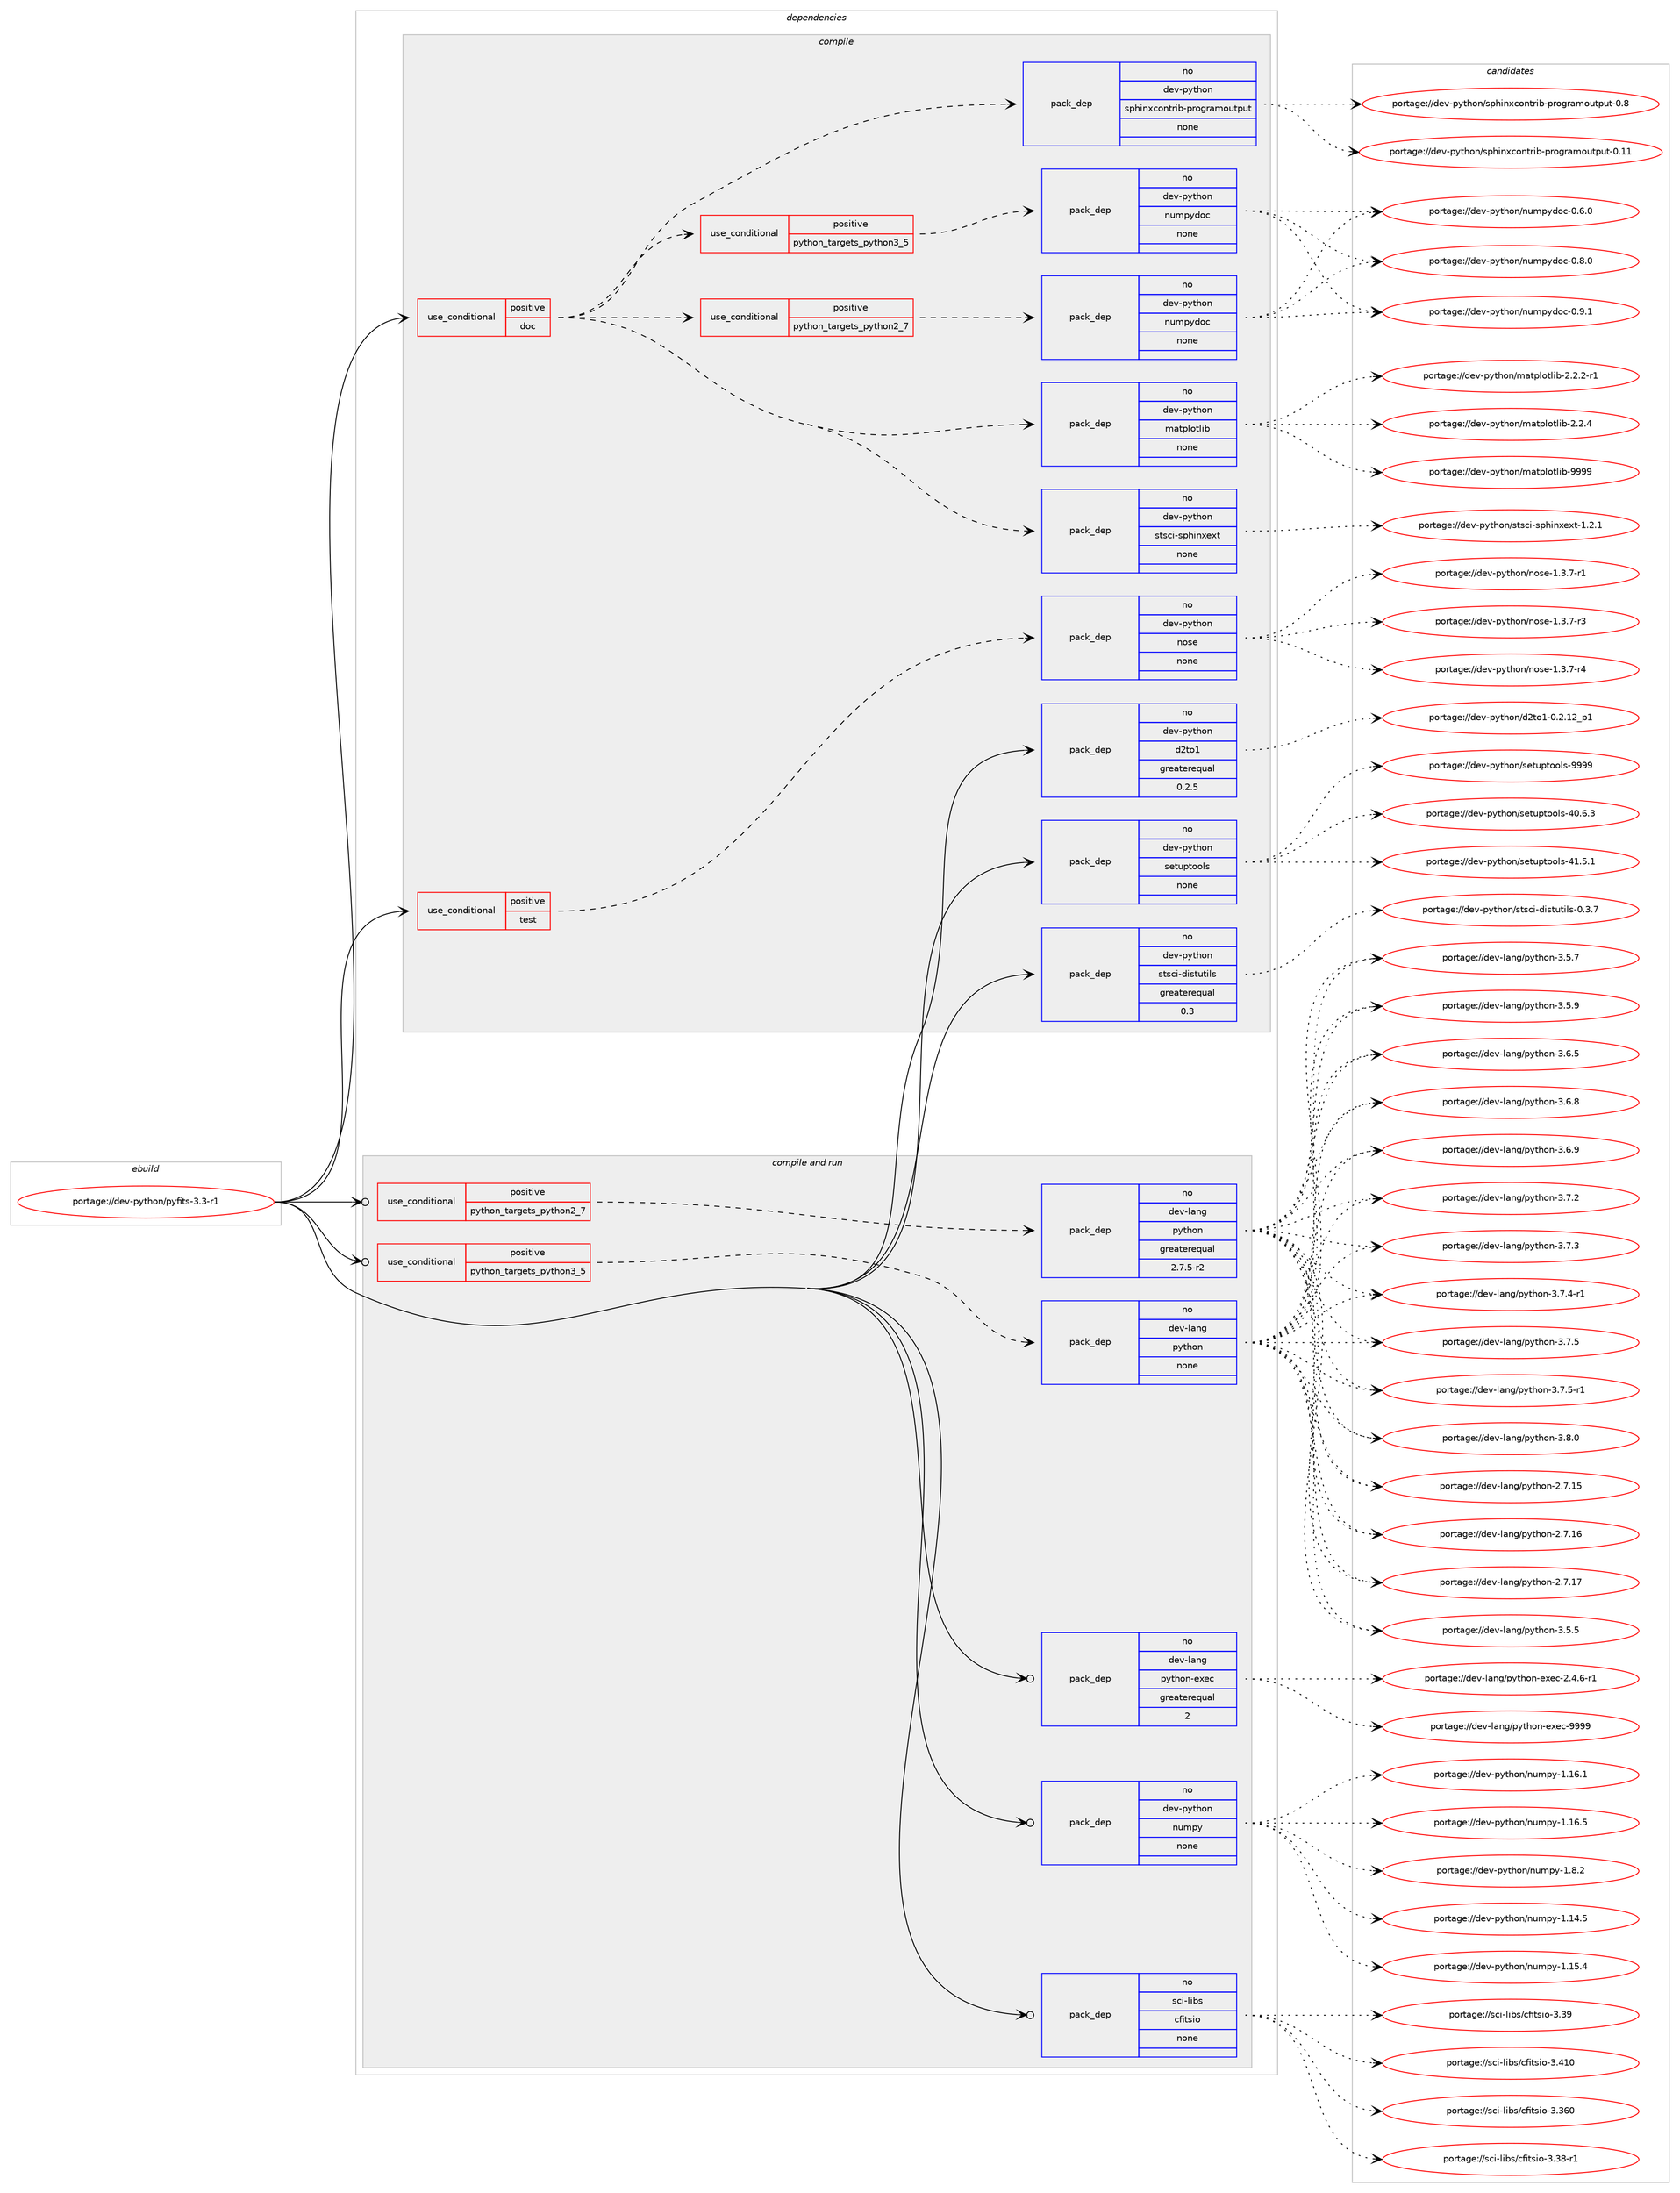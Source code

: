 digraph prolog {

# *************
# Graph options
# *************

newrank=true;
concentrate=true;
compound=true;
graph [rankdir=LR,fontname=Helvetica,fontsize=10,ranksep=1.5];#, ranksep=2.5, nodesep=0.2];
edge  [arrowhead=vee];
node  [fontname=Helvetica,fontsize=10];

# **********
# The ebuild
# **********

subgraph cluster_leftcol {
color=gray;
rank=same;
label=<<i>ebuild</i>>;
id [label="portage://dev-python/pyfits-3.3-r1", color=red, width=4, href="../dev-python/pyfits-3.3-r1.svg"];
}

# ****************
# The dependencies
# ****************

subgraph cluster_midcol {
color=gray;
label=<<i>dependencies</i>>;
subgraph cluster_compile {
fillcolor="#eeeeee";
style=filled;
label=<<i>compile</i>>;
subgraph cond35084 {
dependency160541 [label=<<TABLE BORDER="0" CELLBORDER="1" CELLSPACING="0" CELLPADDING="4"><TR><TD ROWSPAN="3" CELLPADDING="10">use_conditional</TD></TR><TR><TD>positive</TD></TR><TR><TD>doc</TD></TR></TABLE>>, shape=none, color=red];
subgraph pack122094 {
dependency160542 [label=<<TABLE BORDER="0" CELLBORDER="1" CELLSPACING="0" CELLPADDING="4" WIDTH="220"><TR><TD ROWSPAN="6" CELLPADDING="30">pack_dep</TD></TR><TR><TD WIDTH="110">no</TD></TR><TR><TD>dev-python</TD></TR><TR><TD>matplotlib</TD></TR><TR><TD>none</TD></TR><TR><TD></TD></TR></TABLE>>, shape=none, color=blue];
}
dependency160541:e -> dependency160542:w [weight=20,style="dashed",arrowhead="vee"];
subgraph cond35085 {
dependency160543 [label=<<TABLE BORDER="0" CELLBORDER="1" CELLSPACING="0" CELLPADDING="4"><TR><TD ROWSPAN="3" CELLPADDING="10">use_conditional</TD></TR><TR><TD>positive</TD></TR><TR><TD>python_targets_python2_7</TD></TR></TABLE>>, shape=none, color=red];
subgraph pack122095 {
dependency160544 [label=<<TABLE BORDER="0" CELLBORDER="1" CELLSPACING="0" CELLPADDING="4" WIDTH="220"><TR><TD ROWSPAN="6" CELLPADDING="30">pack_dep</TD></TR><TR><TD WIDTH="110">no</TD></TR><TR><TD>dev-python</TD></TR><TR><TD>numpydoc</TD></TR><TR><TD>none</TD></TR><TR><TD></TD></TR></TABLE>>, shape=none, color=blue];
}
dependency160543:e -> dependency160544:w [weight=20,style="dashed",arrowhead="vee"];
}
dependency160541:e -> dependency160543:w [weight=20,style="dashed",arrowhead="vee"];
subgraph cond35086 {
dependency160545 [label=<<TABLE BORDER="0" CELLBORDER="1" CELLSPACING="0" CELLPADDING="4"><TR><TD ROWSPAN="3" CELLPADDING="10">use_conditional</TD></TR><TR><TD>positive</TD></TR><TR><TD>python_targets_python3_5</TD></TR></TABLE>>, shape=none, color=red];
subgraph pack122096 {
dependency160546 [label=<<TABLE BORDER="0" CELLBORDER="1" CELLSPACING="0" CELLPADDING="4" WIDTH="220"><TR><TD ROWSPAN="6" CELLPADDING="30">pack_dep</TD></TR><TR><TD WIDTH="110">no</TD></TR><TR><TD>dev-python</TD></TR><TR><TD>numpydoc</TD></TR><TR><TD>none</TD></TR><TR><TD></TD></TR></TABLE>>, shape=none, color=blue];
}
dependency160545:e -> dependency160546:w [weight=20,style="dashed",arrowhead="vee"];
}
dependency160541:e -> dependency160545:w [weight=20,style="dashed",arrowhead="vee"];
subgraph pack122097 {
dependency160547 [label=<<TABLE BORDER="0" CELLBORDER="1" CELLSPACING="0" CELLPADDING="4" WIDTH="220"><TR><TD ROWSPAN="6" CELLPADDING="30">pack_dep</TD></TR><TR><TD WIDTH="110">no</TD></TR><TR><TD>dev-python</TD></TR><TR><TD>sphinxcontrib-programoutput</TD></TR><TR><TD>none</TD></TR><TR><TD></TD></TR></TABLE>>, shape=none, color=blue];
}
dependency160541:e -> dependency160547:w [weight=20,style="dashed",arrowhead="vee"];
subgraph pack122098 {
dependency160548 [label=<<TABLE BORDER="0" CELLBORDER="1" CELLSPACING="0" CELLPADDING="4" WIDTH="220"><TR><TD ROWSPAN="6" CELLPADDING="30">pack_dep</TD></TR><TR><TD WIDTH="110">no</TD></TR><TR><TD>dev-python</TD></TR><TR><TD>stsci-sphinxext</TD></TR><TR><TD>none</TD></TR><TR><TD></TD></TR></TABLE>>, shape=none, color=blue];
}
dependency160541:e -> dependency160548:w [weight=20,style="dashed",arrowhead="vee"];
}
id:e -> dependency160541:w [weight=20,style="solid",arrowhead="vee"];
subgraph cond35087 {
dependency160549 [label=<<TABLE BORDER="0" CELLBORDER="1" CELLSPACING="0" CELLPADDING="4"><TR><TD ROWSPAN="3" CELLPADDING="10">use_conditional</TD></TR><TR><TD>positive</TD></TR><TR><TD>test</TD></TR></TABLE>>, shape=none, color=red];
subgraph pack122099 {
dependency160550 [label=<<TABLE BORDER="0" CELLBORDER="1" CELLSPACING="0" CELLPADDING="4" WIDTH="220"><TR><TD ROWSPAN="6" CELLPADDING="30">pack_dep</TD></TR><TR><TD WIDTH="110">no</TD></TR><TR><TD>dev-python</TD></TR><TR><TD>nose</TD></TR><TR><TD>none</TD></TR><TR><TD></TD></TR></TABLE>>, shape=none, color=blue];
}
dependency160549:e -> dependency160550:w [weight=20,style="dashed",arrowhead="vee"];
}
id:e -> dependency160549:w [weight=20,style="solid",arrowhead="vee"];
subgraph pack122100 {
dependency160551 [label=<<TABLE BORDER="0" CELLBORDER="1" CELLSPACING="0" CELLPADDING="4" WIDTH="220"><TR><TD ROWSPAN="6" CELLPADDING="30">pack_dep</TD></TR><TR><TD WIDTH="110">no</TD></TR><TR><TD>dev-python</TD></TR><TR><TD>d2to1</TD></TR><TR><TD>greaterequal</TD></TR><TR><TD>0.2.5</TD></TR></TABLE>>, shape=none, color=blue];
}
id:e -> dependency160551:w [weight=20,style="solid",arrowhead="vee"];
subgraph pack122101 {
dependency160552 [label=<<TABLE BORDER="0" CELLBORDER="1" CELLSPACING="0" CELLPADDING="4" WIDTH="220"><TR><TD ROWSPAN="6" CELLPADDING="30">pack_dep</TD></TR><TR><TD WIDTH="110">no</TD></TR><TR><TD>dev-python</TD></TR><TR><TD>setuptools</TD></TR><TR><TD>none</TD></TR><TR><TD></TD></TR></TABLE>>, shape=none, color=blue];
}
id:e -> dependency160552:w [weight=20,style="solid",arrowhead="vee"];
subgraph pack122102 {
dependency160553 [label=<<TABLE BORDER="0" CELLBORDER="1" CELLSPACING="0" CELLPADDING="4" WIDTH="220"><TR><TD ROWSPAN="6" CELLPADDING="30">pack_dep</TD></TR><TR><TD WIDTH="110">no</TD></TR><TR><TD>dev-python</TD></TR><TR><TD>stsci-distutils</TD></TR><TR><TD>greaterequal</TD></TR><TR><TD>0.3</TD></TR></TABLE>>, shape=none, color=blue];
}
id:e -> dependency160553:w [weight=20,style="solid",arrowhead="vee"];
}
subgraph cluster_compileandrun {
fillcolor="#eeeeee";
style=filled;
label=<<i>compile and run</i>>;
subgraph cond35088 {
dependency160554 [label=<<TABLE BORDER="0" CELLBORDER="1" CELLSPACING="0" CELLPADDING="4"><TR><TD ROWSPAN="3" CELLPADDING="10">use_conditional</TD></TR><TR><TD>positive</TD></TR><TR><TD>python_targets_python2_7</TD></TR></TABLE>>, shape=none, color=red];
subgraph pack122103 {
dependency160555 [label=<<TABLE BORDER="0" CELLBORDER="1" CELLSPACING="0" CELLPADDING="4" WIDTH="220"><TR><TD ROWSPAN="6" CELLPADDING="30">pack_dep</TD></TR><TR><TD WIDTH="110">no</TD></TR><TR><TD>dev-lang</TD></TR><TR><TD>python</TD></TR><TR><TD>greaterequal</TD></TR><TR><TD>2.7.5-r2</TD></TR></TABLE>>, shape=none, color=blue];
}
dependency160554:e -> dependency160555:w [weight=20,style="dashed",arrowhead="vee"];
}
id:e -> dependency160554:w [weight=20,style="solid",arrowhead="odotvee"];
subgraph cond35089 {
dependency160556 [label=<<TABLE BORDER="0" CELLBORDER="1" CELLSPACING="0" CELLPADDING="4"><TR><TD ROWSPAN="3" CELLPADDING="10">use_conditional</TD></TR><TR><TD>positive</TD></TR><TR><TD>python_targets_python3_5</TD></TR></TABLE>>, shape=none, color=red];
subgraph pack122104 {
dependency160557 [label=<<TABLE BORDER="0" CELLBORDER="1" CELLSPACING="0" CELLPADDING="4" WIDTH="220"><TR><TD ROWSPAN="6" CELLPADDING="30">pack_dep</TD></TR><TR><TD WIDTH="110">no</TD></TR><TR><TD>dev-lang</TD></TR><TR><TD>python</TD></TR><TR><TD>none</TD></TR><TR><TD></TD></TR></TABLE>>, shape=none, color=blue];
}
dependency160556:e -> dependency160557:w [weight=20,style="dashed",arrowhead="vee"];
}
id:e -> dependency160556:w [weight=20,style="solid",arrowhead="odotvee"];
subgraph pack122105 {
dependency160558 [label=<<TABLE BORDER="0" CELLBORDER="1" CELLSPACING="0" CELLPADDING="4" WIDTH="220"><TR><TD ROWSPAN="6" CELLPADDING="30">pack_dep</TD></TR><TR><TD WIDTH="110">no</TD></TR><TR><TD>dev-lang</TD></TR><TR><TD>python-exec</TD></TR><TR><TD>greaterequal</TD></TR><TR><TD>2</TD></TR></TABLE>>, shape=none, color=blue];
}
id:e -> dependency160558:w [weight=20,style="solid",arrowhead="odotvee"];
subgraph pack122106 {
dependency160559 [label=<<TABLE BORDER="0" CELLBORDER="1" CELLSPACING="0" CELLPADDING="4" WIDTH="220"><TR><TD ROWSPAN="6" CELLPADDING="30">pack_dep</TD></TR><TR><TD WIDTH="110">no</TD></TR><TR><TD>dev-python</TD></TR><TR><TD>numpy</TD></TR><TR><TD>none</TD></TR><TR><TD></TD></TR></TABLE>>, shape=none, color=blue];
}
id:e -> dependency160559:w [weight=20,style="solid",arrowhead="odotvee"];
subgraph pack122107 {
dependency160560 [label=<<TABLE BORDER="0" CELLBORDER="1" CELLSPACING="0" CELLPADDING="4" WIDTH="220"><TR><TD ROWSPAN="6" CELLPADDING="30">pack_dep</TD></TR><TR><TD WIDTH="110">no</TD></TR><TR><TD>sci-libs</TD></TR><TR><TD>cfitsio</TD></TR><TR><TD>none</TD></TR><TR><TD></TD></TR></TABLE>>, shape=none, color=blue];
}
id:e -> dependency160560:w [weight=20,style="solid",arrowhead="odotvee"];
}
subgraph cluster_run {
fillcolor="#eeeeee";
style=filled;
label=<<i>run</i>>;
}
}

# **************
# The candidates
# **************

subgraph cluster_choices {
rank=same;
color=gray;
label=<<i>candidates</i>>;

subgraph choice122094 {
color=black;
nodesep=1;
choiceportage100101118451121211161041111104710997116112108111116108105984550465046504511449 [label="portage://dev-python/matplotlib-2.2.2-r1", color=red, width=4,href="../dev-python/matplotlib-2.2.2-r1.svg"];
choiceportage10010111845112121116104111110471099711611210811111610810598455046504652 [label="portage://dev-python/matplotlib-2.2.4", color=red, width=4,href="../dev-python/matplotlib-2.2.4.svg"];
choiceportage100101118451121211161041111104710997116112108111116108105984557575757 [label="portage://dev-python/matplotlib-9999", color=red, width=4,href="../dev-python/matplotlib-9999.svg"];
dependency160542:e -> choiceportage100101118451121211161041111104710997116112108111116108105984550465046504511449:w [style=dotted,weight="100"];
dependency160542:e -> choiceportage10010111845112121116104111110471099711611210811111610810598455046504652:w [style=dotted,weight="100"];
dependency160542:e -> choiceportage100101118451121211161041111104710997116112108111116108105984557575757:w [style=dotted,weight="100"];
}
subgraph choice122095 {
color=black;
nodesep=1;
choiceportage100101118451121211161041111104711011710911212110011199454846544648 [label="portage://dev-python/numpydoc-0.6.0", color=red, width=4,href="../dev-python/numpydoc-0.6.0.svg"];
choiceportage100101118451121211161041111104711011710911212110011199454846564648 [label="portage://dev-python/numpydoc-0.8.0", color=red, width=4,href="../dev-python/numpydoc-0.8.0.svg"];
choiceportage100101118451121211161041111104711011710911212110011199454846574649 [label="portage://dev-python/numpydoc-0.9.1", color=red, width=4,href="../dev-python/numpydoc-0.9.1.svg"];
dependency160544:e -> choiceportage100101118451121211161041111104711011710911212110011199454846544648:w [style=dotted,weight="100"];
dependency160544:e -> choiceportage100101118451121211161041111104711011710911212110011199454846564648:w [style=dotted,weight="100"];
dependency160544:e -> choiceportage100101118451121211161041111104711011710911212110011199454846574649:w [style=dotted,weight="100"];
}
subgraph choice122096 {
color=black;
nodesep=1;
choiceportage100101118451121211161041111104711011710911212110011199454846544648 [label="portage://dev-python/numpydoc-0.6.0", color=red, width=4,href="../dev-python/numpydoc-0.6.0.svg"];
choiceportage100101118451121211161041111104711011710911212110011199454846564648 [label="portage://dev-python/numpydoc-0.8.0", color=red, width=4,href="../dev-python/numpydoc-0.8.0.svg"];
choiceportage100101118451121211161041111104711011710911212110011199454846574649 [label="portage://dev-python/numpydoc-0.9.1", color=red, width=4,href="../dev-python/numpydoc-0.9.1.svg"];
dependency160546:e -> choiceportage100101118451121211161041111104711011710911212110011199454846544648:w [style=dotted,weight="100"];
dependency160546:e -> choiceportage100101118451121211161041111104711011710911212110011199454846564648:w [style=dotted,weight="100"];
dependency160546:e -> choiceportage100101118451121211161041111104711011710911212110011199454846574649:w [style=dotted,weight="100"];
}
subgraph choice122097 {
color=black;
nodesep=1;
choiceportage1001011184511212111610411111047115112104105110120991111101161141059845112114111103114971091111171161121171164548464949 [label="portage://dev-python/sphinxcontrib-programoutput-0.11", color=red, width=4,href="../dev-python/sphinxcontrib-programoutput-0.11.svg"];
choiceportage10010111845112121116104111110471151121041051101209911111011611410598451121141111031149710911111711611211711645484656 [label="portage://dev-python/sphinxcontrib-programoutput-0.8", color=red, width=4,href="../dev-python/sphinxcontrib-programoutput-0.8.svg"];
dependency160547:e -> choiceportage1001011184511212111610411111047115112104105110120991111101161141059845112114111103114971091111171161121171164548464949:w [style=dotted,weight="100"];
dependency160547:e -> choiceportage10010111845112121116104111110471151121041051101209911111011611410598451121141111031149710911111711611211711645484656:w [style=dotted,weight="100"];
}
subgraph choice122098 {
color=black;
nodesep=1;
choiceportage10010111845112121116104111110471151161159910545115112104105110120101120116454946504649 [label="portage://dev-python/stsci-sphinxext-1.2.1", color=red, width=4,href="../dev-python/stsci-sphinxext-1.2.1.svg"];
dependency160548:e -> choiceportage10010111845112121116104111110471151161159910545115112104105110120101120116454946504649:w [style=dotted,weight="100"];
}
subgraph choice122099 {
color=black;
nodesep=1;
choiceportage10010111845112121116104111110471101111151014549465146554511449 [label="portage://dev-python/nose-1.3.7-r1", color=red, width=4,href="../dev-python/nose-1.3.7-r1.svg"];
choiceportage10010111845112121116104111110471101111151014549465146554511451 [label="portage://dev-python/nose-1.3.7-r3", color=red, width=4,href="../dev-python/nose-1.3.7-r3.svg"];
choiceportage10010111845112121116104111110471101111151014549465146554511452 [label="portage://dev-python/nose-1.3.7-r4", color=red, width=4,href="../dev-python/nose-1.3.7-r4.svg"];
dependency160550:e -> choiceportage10010111845112121116104111110471101111151014549465146554511449:w [style=dotted,weight="100"];
dependency160550:e -> choiceportage10010111845112121116104111110471101111151014549465146554511451:w [style=dotted,weight="100"];
dependency160550:e -> choiceportage10010111845112121116104111110471101111151014549465146554511452:w [style=dotted,weight="100"];
}
subgraph choice122100 {
color=black;
nodesep=1;
choiceportage10010111845112121116104111110471005011611149454846504649509511249 [label="portage://dev-python/d2to1-0.2.12_p1", color=red, width=4,href="../dev-python/d2to1-0.2.12_p1.svg"];
dependency160551:e -> choiceportage10010111845112121116104111110471005011611149454846504649509511249:w [style=dotted,weight="100"];
}
subgraph choice122101 {
color=black;
nodesep=1;
choiceportage100101118451121211161041111104711510111611711211611111110811545524846544651 [label="portage://dev-python/setuptools-40.6.3", color=red, width=4,href="../dev-python/setuptools-40.6.3.svg"];
choiceportage100101118451121211161041111104711510111611711211611111110811545524946534649 [label="portage://dev-python/setuptools-41.5.1", color=red, width=4,href="../dev-python/setuptools-41.5.1.svg"];
choiceportage10010111845112121116104111110471151011161171121161111111081154557575757 [label="portage://dev-python/setuptools-9999", color=red, width=4,href="../dev-python/setuptools-9999.svg"];
dependency160552:e -> choiceportage100101118451121211161041111104711510111611711211611111110811545524846544651:w [style=dotted,weight="100"];
dependency160552:e -> choiceportage100101118451121211161041111104711510111611711211611111110811545524946534649:w [style=dotted,weight="100"];
dependency160552:e -> choiceportage10010111845112121116104111110471151011161171121161111111081154557575757:w [style=dotted,weight="100"];
}
subgraph choice122102 {
color=black;
nodesep=1;
choiceportage10010111845112121116104111110471151161159910545100105115116117116105108115454846514655 [label="portage://dev-python/stsci-distutils-0.3.7", color=red, width=4,href="../dev-python/stsci-distutils-0.3.7.svg"];
dependency160553:e -> choiceportage10010111845112121116104111110471151161159910545100105115116117116105108115454846514655:w [style=dotted,weight="100"];
}
subgraph choice122103 {
color=black;
nodesep=1;
choiceportage10010111845108971101034711212111610411111045504655464953 [label="portage://dev-lang/python-2.7.15", color=red, width=4,href="../dev-lang/python-2.7.15.svg"];
choiceportage10010111845108971101034711212111610411111045504655464954 [label="portage://dev-lang/python-2.7.16", color=red, width=4,href="../dev-lang/python-2.7.16.svg"];
choiceportage10010111845108971101034711212111610411111045504655464955 [label="portage://dev-lang/python-2.7.17", color=red, width=4,href="../dev-lang/python-2.7.17.svg"];
choiceportage100101118451089711010347112121116104111110455146534653 [label="portage://dev-lang/python-3.5.5", color=red, width=4,href="../dev-lang/python-3.5.5.svg"];
choiceportage100101118451089711010347112121116104111110455146534655 [label="portage://dev-lang/python-3.5.7", color=red, width=4,href="../dev-lang/python-3.5.7.svg"];
choiceportage100101118451089711010347112121116104111110455146534657 [label="portage://dev-lang/python-3.5.9", color=red, width=4,href="../dev-lang/python-3.5.9.svg"];
choiceportage100101118451089711010347112121116104111110455146544653 [label="portage://dev-lang/python-3.6.5", color=red, width=4,href="../dev-lang/python-3.6.5.svg"];
choiceportage100101118451089711010347112121116104111110455146544656 [label="portage://dev-lang/python-3.6.8", color=red, width=4,href="../dev-lang/python-3.6.8.svg"];
choiceportage100101118451089711010347112121116104111110455146544657 [label="portage://dev-lang/python-3.6.9", color=red, width=4,href="../dev-lang/python-3.6.9.svg"];
choiceportage100101118451089711010347112121116104111110455146554650 [label="portage://dev-lang/python-3.7.2", color=red, width=4,href="../dev-lang/python-3.7.2.svg"];
choiceportage100101118451089711010347112121116104111110455146554651 [label="portage://dev-lang/python-3.7.3", color=red, width=4,href="../dev-lang/python-3.7.3.svg"];
choiceportage1001011184510897110103471121211161041111104551465546524511449 [label="portage://dev-lang/python-3.7.4-r1", color=red, width=4,href="../dev-lang/python-3.7.4-r1.svg"];
choiceportage100101118451089711010347112121116104111110455146554653 [label="portage://dev-lang/python-3.7.5", color=red, width=4,href="../dev-lang/python-3.7.5.svg"];
choiceportage1001011184510897110103471121211161041111104551465546534511449 [label="portage://dev-lang/python-3.7.5-r1", color=red, width=4,href="../dev-lang/python-3.7.5-r1.svg"];
choiceportage100101118451089711010347112121116104111110455146564648 [label="portage://dev-lang/python-3.8.0", color=red, width=4,href="../dev-lang/python-3.8.0.svg"];
dependency160555:e -> choiceportage10010111845108971101034711212111610411111045504655464953:w [style=dotted,weight="100"];
dependency160555:e -> choiceportage10010111845108971101034711212111610411111045504655464954:w [style=dotted,weight="100"];
dependency160555:e -> choiceportage10010111845108971101034711212111610411111045504655464955:w [style=dotted,weight="100"];
dependency160555:e -> choiceportage100101118451089711010347112121116104111110455146534653:w [style=dotted,weight="100"];
dependency160555:e -> choiceportage100101118451089711010347112121116104111110455146534655:w [style=dotted,weight="100"];
dependency160555:e -> choiceportage100101118451089711010347112121116104111110455146534657:w [style=dotted,weight="100"];
dependency160555:e -> choiceportage100101118451089711010347112121116104111110455146544653:w [style=dotted,weight="100"];
dependency160555:e -> choiceportage100101118451089711010347112121116104111110455146544656:w [style=dotted,weight="100"];
dependency160555:e -> choiceportage100101118451089711010347112121116104111110455146544657:w [style=dotted,weight="100"];
dependency160555:e -> choiceportage100101118451089711010347112121116104111110455146554650:w [style=dotted,weight="100"];
dependency160555:e -> choiceportage100101118451089711010347112121116104111110455146554651:w [style=dotted,weight="100"];
dependency160555:e -> choiceportage1001011184510897110103471121211161041111104551465546524511449:w [style=dotted,weight="100"];
dependency160555:e -> choiceportage100101118451089711010347112121116104111110455146554653:w [style=dotted,weight="100"];
dependency160555:e -> choiceportage1001011184510897110103471121211161041111104551465546534511449:w [style=dotted,weight="100"];
dependency160555:e -> choiceportage100101118451089711010347112121116104111110455146564648:w [style=dotted,weight="100"];
}
subgraph choice122104 {
color=black;
nodesep=1;
choiceportage10010111845108971101034711212111610411111045504655464953 [label="portage://dev-lang/python-2.7.15", color=red, width=4,href="../dev-lang/python-2.7.15.svg"];
choiceportage10010111845108971101034711212111610411111045504655464954 [label="portage://dev-lang/python-2.7.16", color=red, width=4,href="../dev-lang/python-2.7.16.svg"];
choiceportage10010111845108971101034711212111610411111045504655464955 [label="portage://dev-lang/python-2.7.17", color=red, width=4,href="../dev-lang/python-2.7.17.svg"];
choiceportage100101118451089711010347112121116104111110455146534653 [label="portage://dev-lang/python-3.5.5", color=red, width=4,href="../dev-lang/python-3.5.5.svg"];
choiceportage100101118451089711010347112121116104111110455146534655 [label="portage://dev-lang/python-3.5.7", color=red, width=4,href="../dev-lang/python-3.5.7.svg"];
choiceportage100101118451089711010347112121116104111110455146534657 [label="portage://dev-lang/python-3.5.9", color=red, width=4,href="../dev-lang/python-3.5.9.svg"];
choiceportage100101118451089711010347112121116104111110455146544653 [label="portage://dev-lang/python-3.6.5", color=red, width=4,href="../dev-lang/python-3.6.5.svg"];
choiceportage100101118451089711010347112121116104111110455146544656 [label="portage://dev-lang/python-3.6.8", color=red, width=4,href="../dev-lang/python-3.6.8.svg"];
choiceportage100101118451089711010347112121116104111110455146544657 [label="portage://dev-lang/python-3.6.9", color=red, width=4,href="../dev-lang/python-3.6.9.svg"];
choiceportage100101118451089711010347112121116104111110455146554650 [label="portage://dev-lang/python-3.7.2", color=red, width=4,href="../dev-lang/python-3.7.2.svg"];
choiceportage100101118451089711010347112121116104111110455146554651 [label="portage://dev-lang/python-3.7.3", color=red, width=4,href="../dev-lang/python-3.7.3.svg"];
choiceportage1001011184510897110103471121211161041111104551465546524511449 [label="portage://dev-lang/python-3.7.4-r1", color=red, width=4,href="../dev-lang/python-3.7.4-r1.svg"];
choiceportage100101118451089711010347112121116104111110455146554653 [label="portage://dev-lang/python-3.7.5", color=red, width=4,href="../dev-lang/python-3.7.5.svg"];
choiceportage1001011184510897110103471121211161041111104551465546534511449 [label="portage://dev-lang/python-3.7.5-r1", color=red, width=4,href="../dev-lang/python-3.7.5-r1.svg"];
choiceportage100101118451089711010347112121116104111110455146564648 [label="portage://dev-lang/python-3.8.0", color=red, width=4,href="../dev-lang/python-3.8.0.svg"];
dependency160557:e -> choiceportage10010111845108971101034711212111610411111045504655464953:w [style=dotted,weight="100"];
dependency160557:e -> choiceportage10010111845108971101034711212111610411111045504655464954:w [style=dotted,weight="100"];
dependency160557:e -> choiceportage10010111845108971101034711212111610411111045504655464955:w [style=dotted,weight="100"];
dependency160557:e -> choiceportage100101118451089711010347112121116104111110455146534653:w [style=dotted,weight="100"];
dependency160557:e -> choiceportage100101118451089711010347112121116104111110455146534655:w [style=dotted,weight="100"];
dependency160557:e -> choiceportage100101118451089711010347112121116104111110455146534657:w [style=dotted,weight="100"];
dependency160557:e -> choiceportage100101118451089711010347112121116104111110455146544653:w [style=dotted,weight="100"];
dependency160557:e -> choiceportage100101118451089711010347112121116104111110455146544656:w [style=dotted,weight="100"];
dependency160557:e -> choiceportage100101118451089711010347112121116104111110455146544657:w [style=dotted,weight="100"];
dependency160557:e -> choiceportage100101118451089711010347112121116104111110455146554650:w [style=dotted,weight="100"];
dependency160557:e -> choiceportage100101118451089711010347112121116104111110455146554651:w [style=dotted,weight="100"];
dependency160557:e -> choiceportage1001011184510897110103471121211161041111104551465546524511449:w [style=dotted,weight="100"];
dependency160557:e -> choiceportage100101118451089711010347112121116104111110455146554653:w [style=dotted,weight="100"];
dependency160557:e -> choiceportage1001011184510897110103471121211161041111104551465546534511449:w [style=dotted,weight="100"];
dependency160557:e -> choiceportage100101118451089711010347112121116104111110455146564648:w [style=dotted,weight="100"];
}
subgraph choice122105 {
color=black;
nodesep=1;
choiceportage10010111845108971101034711212111610411111045101120101994550465246544511449 [label="portage://dev-lang/python-exec-2.4.6-r1", color=red, width=4,href="../dev-lang/python-exec-2.4.6-r1.svg"];
choiceportage10010111845108971101034711212111610411111045101120101994557575757 [label="portage://dev-lang/python-exec-9999", color=red, width=4,href="../dev-lang/python-exec-9999.svg"];
dependency160558:e -> choiceportage10010111845108971101034711212111610411111045101120101994550465246544511449:w [style=dotted,weight="100"];
dependency160558:e -> choiceportage10010111845108971101034711212111610411111045101120101994557575757:w [style=dotted,weight="100"];
}
subgraph choice122106 {
color=black;
nodesep=1;
choiceportage100101118451121211161041111104711011710911212145494649524653 [label="portage://dev-python/numpy-1.14.5", color=red, width=4,href="../dev-python/numpy-1.14.5.svg"];
choiceportage100101118451121211161041111104711011710911212145494649534652 [label="portage://dev-python/numpy-1.15.4", color=red, width=4,href="../dev-python/numpy-1.15.4.svg"];
choiceportage100101118451121211161041111104711011710911212145494649544649 [label="portage://dev-python/numpy-1.16.1", color=red, width=4,href="../dev-python/numpy-1.16.1.svg"];
choiceportage100101118451121211161041111104711011710911212145494649544653 [label="portage://dev-python/numpy-1.16.5", color=red, width=4,href="../dev-python/numpy-1.16.5.svg"];
choiceportage1001011184511212111610411111047110117109112121454946564650 [label="portage://dev-python/numpy-1.8.2", color=red, width=4,href="../dev-python/numpy-1.8.2.svg"];
dependency160559:e -> choiceportage100101118451121211161041111104711011710911212145494649524653:w [style=dotted,weight="100"];
dependency160559:e -> choiceportage100101118451121211161041111104711011710911212145494649534652:w [style=dotted,weight="100"];
dependency160559:e -> choiceportage100101118451121211161041111104711011710911212145494649544649:w [style=dotted,weight="100"];
dependency160559:e -> choiceportage100101118451121211161041111104711011710911212145494649544653:w [style=dotted,weight="100"];
dependency160559:e -> choiceportage1001011184511212111610411111047110117109112121454946564650:w [style=dotted,weight="100"];
}
subgraph choice122107 {
color=black;
nodesep=1;
choiceportage1159910545108105981154799102105116115105111455146515448 [label="portage://sci-libs/cfitsio-3.360", color=red, width=4,href="../sci-libs/cfitsio-3.360.svg"];
choiceportage115991054510810598115479910210511611510511145514651564511449 [label="portage://sci-libs/cfitsio-3.38-r1", color=red, width=4,href="../sci-libs/cfitsio-3.38-r1.svg"];
choiceportage11599105451081059811547991021051161151051114551465157 [label="portage://sci-libs/cfitsio-3.39", color=red, width=4,href="../sci-libs/cfitsio-3.39.svg"];
choiceportage1159910545108105981154799102105116115105111455146524948 [label="portage://sci-libs/cfitsio-3.410", color=red, width=4,href="../sci-libs/cfitsio-3.410.svg"];
dependency160560:e -> choiceportage1159910545108105981154799102105116115105111455146515448:w [style=dotted,weight="100"];
dependency160560:e -> choiceportage115991054510810598115479910210511611510511145514651564511449:w [style=dotted,weight="100"];
dependency160560:e -> choiceportage11599105451081059811547991021051161151051114551465157:w [style=dotted,weight="100"];
dependency160560:e -> choiceportage1159910545108105981154799102105116115105111455146524948:w [style=dotted,weight="100"];
}
}

}
